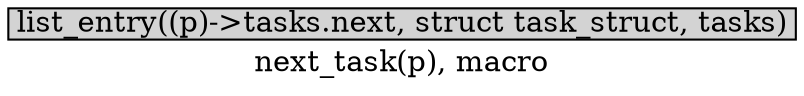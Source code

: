 digraph next_task{
        label="next_task(p), macro";
        size="10,18";
        ratio=filled;
        
		node[style=filled, shape = box, margin="0.05,0.005",height="0.1",width="0.1"];

		call[label="list_entry((p)->tasks.next, struct task_struct, tasks)"];
}
